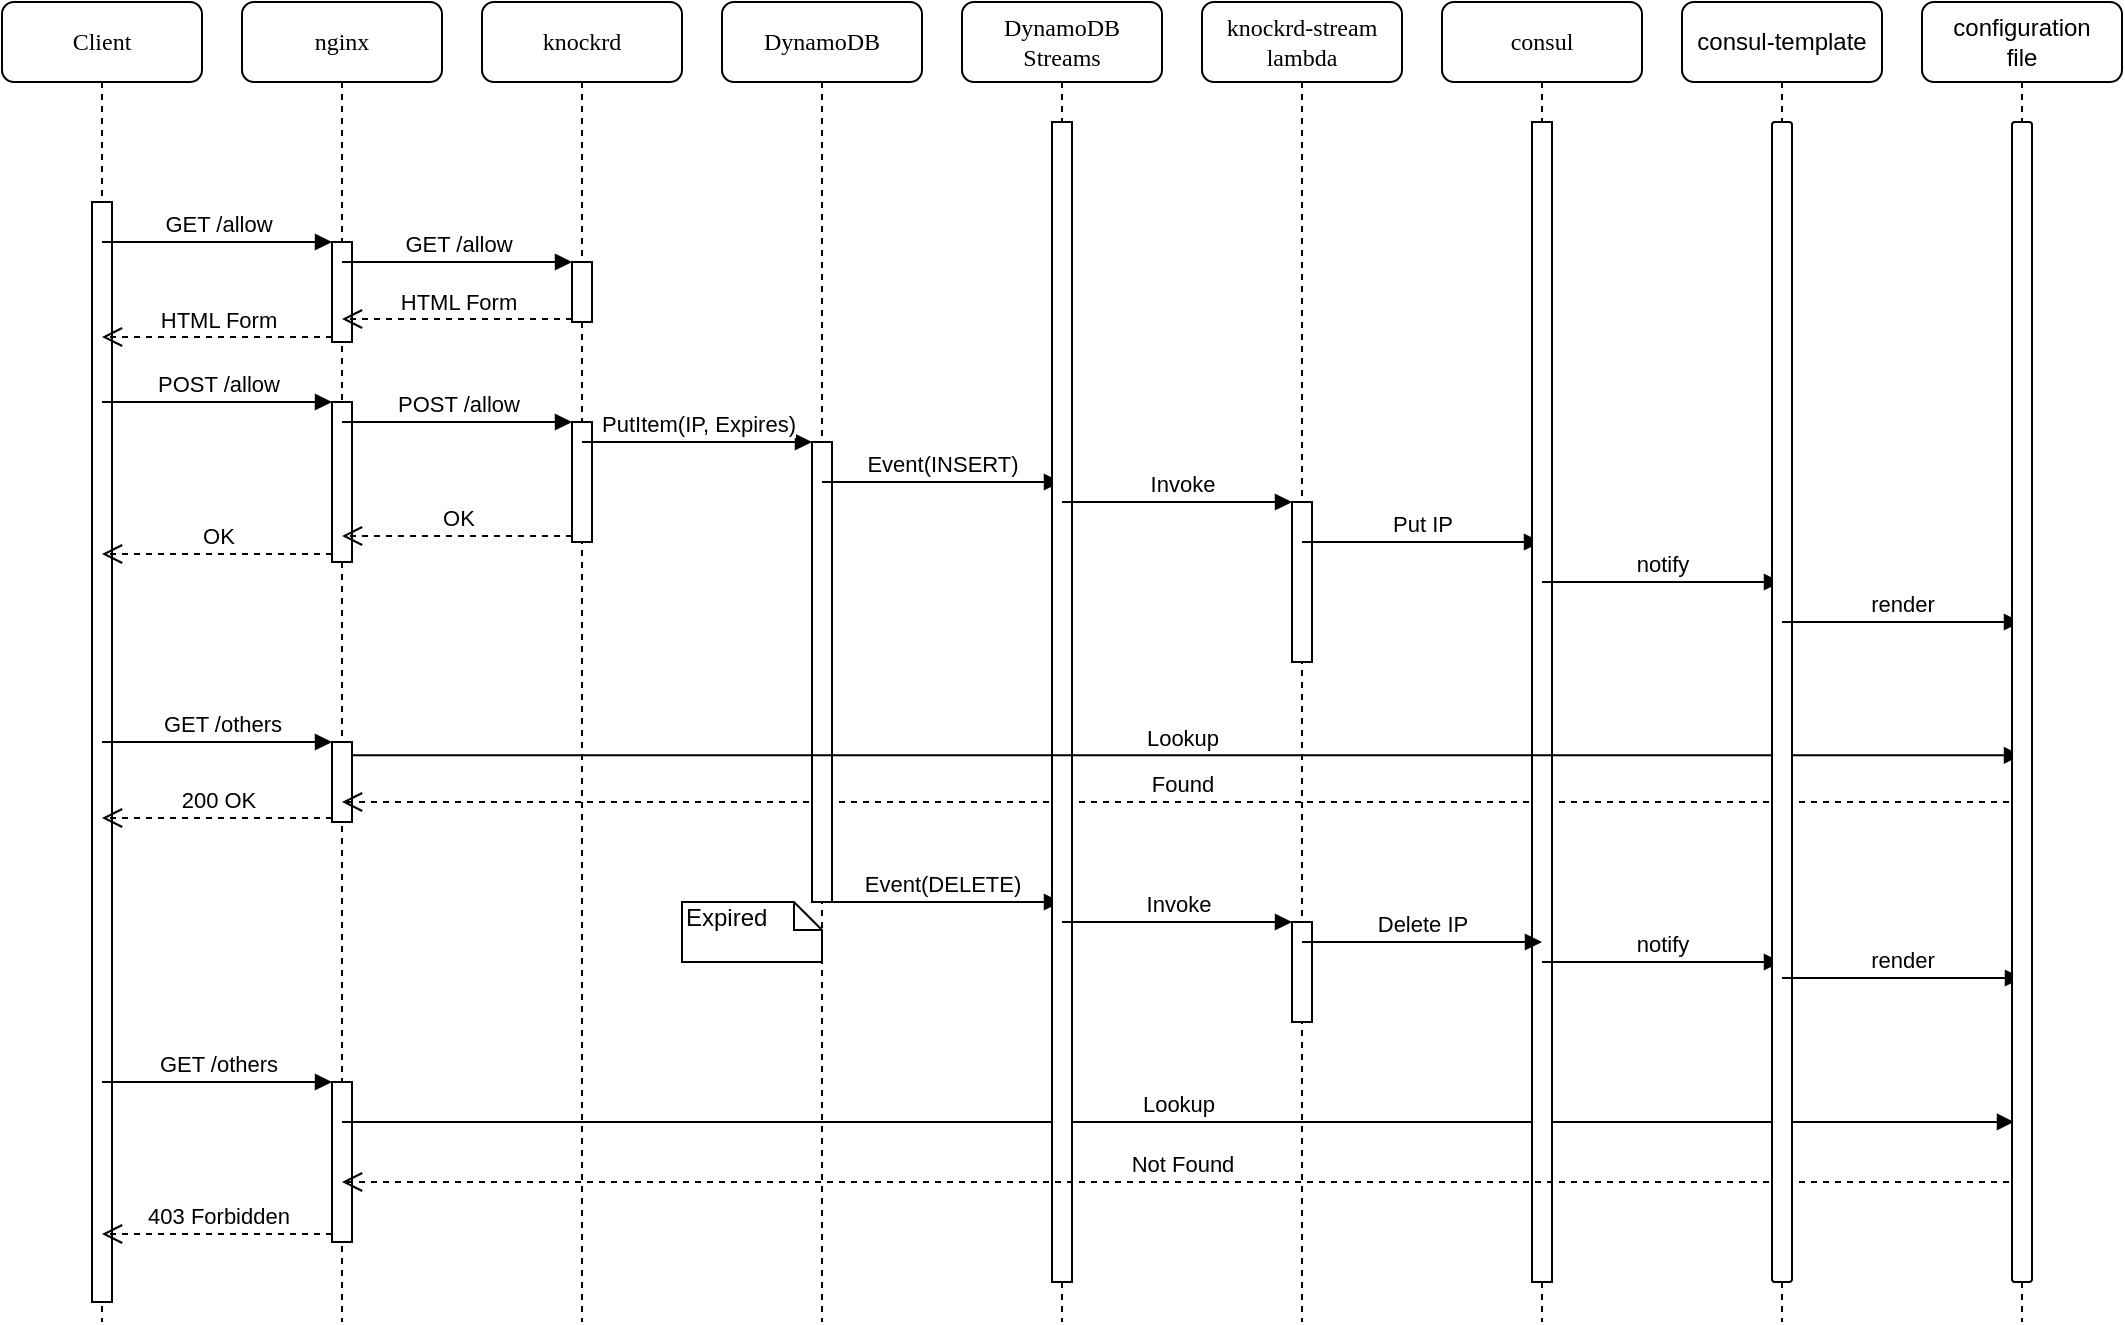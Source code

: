 <mxfile version="13.0.1" type="device"><diagram name="Page-1" id="13e1069c-82ec-6db2-03f1-153e76fe0fe0"><mxGraphModel dx="1307" dy="752" grid="1" gridSize="10" guides="1" tooltips="1" connect="1" arrows="1" fold="1" page="1" pageScale="1" pageWidth="1100" pageHeight="850" background="#ffffff" math="0" shadow="0"><root><mxCell id="0"/><mxCell id="1" parent="0"/><mxCell id="7baba1c4bc27f4b0-2" value="nginx" style="shape=umlLifeline;perimeter=lifelinePerimeter;whiteSpace=wrap;html=1;container=1;collapsible=0;recursiveResize=0;outlineConnect=0;rounded=1;shadow=0;comic=0;labelBackgroundColor=none;strokeWidth=1;fontFamily=Verdana;fontSize=12;align=center;" parent="1" vertex="1"><mxGeometry x="120" y="80" width="100" height="660" as="geometry"/></mxCell><mxCell id="HLxC7s3pfuDzu-_PS0x3-1" value="" style="html=1;points=[];perimeter=orthogonalPerimeter;" parent="7baba1c4bc27f4b0-2" vertex="1"><mxGeometry x="45" y="120" width="10" height="50" as="geometry"/></mxCell><mxCell id="HLxC7s3pfuDzu-_PS0x3-7" value="" style="html=1;points=[];perimeter=orthogonalPerimeter;" parent="7baba1c4bc27f4b0-2" vertex="1"><mxGeometry x="45" y="200" width="10" height="80" as="geometry"/></mxCell><mxCell id="HLxC7s3pfuDzu-_PS0x3-25" value="" style="html=1;points=[];perimeter=orthogonalPerimeter;" parent="7baba1c4bc27f4b0-2" vertex="1"><mxGeometry x="45" y="370" width="10" height="40" as="geometry"/></mxCell><mxCell id="HLxC7s3pfuDzu-_PS0x3-38" value="" style="html=1;points=[];perimeter=orthogonalPerimeter;" parent="7baba1c4bc27f4b0-2" vertex="1"><mxGeometry x="45" y="540" width="10" height="80" as="geometry"/></mxCell><mxCell id="HLxC7s3pfuDzu-_PS0x3-41" value="Lookup" style="html=1;verticalAlign=bottom;endArrow=block;entryX=0.1;entryY=0.862;entryDx=0;entryDy=0;entryPerimeter=0;" parent="7baba1c4bc27f4b0-2" target="JggVuE72-849uatF9eh6-6" edge="1"><mxGeometry width="80" relative="1" as="geometry"><mxPoint x="50" y="560" as="sourcePoint"/><mxPoint x="130" y="560" as="targetPoint"/></mxGeometry></mxCell><mxCell id="HLxC7s3pfuDzu-_PS0x3-42" value="Found" style="html=1;verticalAlign=bottom;endArrow=open;dashed=1;endSize=8;" parent="7baba1c4bc27f4b0-2" source="JggVuE72-849uatF9eh6-5" edge="1"><mxGeometry relative="1" as="geometry"><mxPoint x="130" y="400" as="sourcePoint"/><mxPoint x="50" y="400" as="targetPoint"/></mxGeometry></mxCell><mxCell id="7baba1c4bc27f4b0-3" value="knockrd" style="shape=umlLifeline;perimeter=lifelinePerimeter;whiteSpace=wrap;html=1;container=1;collapsible=0;recursiveResize=0;outlineConnect=0;rounded=1;shadow=0;comic=0;labelBackgroundColor=none;strokeWidth=1;fontFamily=Verdana;fontSize=12;align=center;" parent="1" vertex="1"><mxGeometry x="240" y="80" width="100" height="660" as="geometry"/></mxCell><mxCell id="HLxC7s3pfuDzu-_PS0x3-4" value="" style="html=1;points=[];perimeter=orthogonalPerimeter;" parent="7baba1c4bc27f4b0-3" vertex="1"><mxGeometry x="45" y="130" width="10" height="30" as="geometry"/></mxCell><mxCell id="HLxC7s3pfuDzu-_PS0x3-10" value="" style="html=1;points=[];perimeter=orthogonalPerimeter;" parent="7baba1c4bc27f4b0-3" vertex="1"><mxGeometry x="45" y="210" width="10" height="60" as="geometry"/></mxCell><mxCell id="7baba1c4bc27f4b0-4" value="DynamoDB" style="shape=umlLifeline;perimeter=lifelinePerimeter;whiteSpace=wrap;html=1;container=1;collapsible=0;recursiveResize=0;outlineConnect=0;rounded=1;shadow=0;comic=0;labelBackgroundColor=none;strokeWidth=1;fontFamily=Verdana;fontSize=12;align=center;" parent="1" vertex="1"><mxGeometry x="360" y="80" width="100" height="660" as="geometry"/></mxCell><mxCell id="HLxC7s3pfuDzu-_PS0x3-13" value="" style="html=1;points=[];perimeter=orthogonalPerimeter;" parent="7baba1c4bc27f4b0-4" vertex="1"><mxGeometry x="45" y="220" width="10" height="230" as="geometry"/></mxCell><mxCell id="HLxC7s3pfuDzu-_PS0x3-18" value="Event(INSERT)" style="html=1;verticalAlign=bottom;endArrow=block;" parent="7baba1c4bc27f4b0-4" target="7baba1c4bc27f4b0-5" edge="1"><mxGeometry width="80" relative="1" as="geometry"><mxPoint x="50" y="240" as="sourcePoint"/><mxPoint x="130" y="240" as="targetPoint"/></mxGeometry></mxCell><mxCell id="HLxC7s3pfuDzu-_PS0x3-34" value="Event(DELETE)" style="html=1;verticalAlign=bottom;endArrow=block;" parent="7baba1c4bc27f4b0-4" target="7baba1c4bc27f4b0-5" edge="1"><mxGeometry x="0.004" width="80" relative="1" as="geometry"><mxPoint x="50" y="450" as="sourcePoint"/><mxPoint x="130" y="450" as="targetPoint"/><mxPoint as="offset"/></mxGeometry></mxCell><mxCell id="7baba1c4bc27f4b0-5" value="DynamoDB&lt;br&gt;Streams" style="shape=umlLifeline;perimeter=lifelinePerimeter;whiteSpace=wrap;html=1;container=1;collapsible=0;recursiveResize=0;outlineConnect=0;rounded=1;shadow=0;comic=0;labelBackgroundColor=none;strokeWidth=1;fontFamily=Verdana;fontSize=12;align=center;" parent="1" vertex="1"><mxGeometry x="480" y="80" width="100" height="660" as="geometry"/></mxCell><mxCell id="HLxC7s3pfuDzu-_PS0x3-22" value="" style="html=1;points=[];perimeter=orthogonalPerimeter;" parent="7baba1c4bc27f4b0-5" vertex="1"><mxGeometry x="45" y="60" width="10" height="580" as="geometry"/></mxCell><mxCell id="7baba1c4bc27f4b0-6" value="knockrd-stream&lt;br&gt;lambda" style="shape=umlLifeline;perimeter=lifelinePerimeter;whiteSpace=wrap;html=1;container=1;collapsible=0;recursiveResize=0;outlineConnect=0;rounded=1;shadow=0;comic=0;labelBackgroundColor=none;strokeWidth=1;fontFamily=Verdana;fontSize=12;align=center;" parent="1" vertex="1"><mxGeometry x="600" y="80" width="100" height="660" as="geometry"/></mxCell><mxCell id="HLxC7s3pfuDzu-_PS0x3-19" value="" style="html=1;points=[];perimeter=orthogonalPerimeter;" parent="7baba1c4bc27f4b0-6" vertex="1"><mxGeometry x="45" y="250" width="10" height="80" as="geometry"/></mxCell><mxCell id="HLxC7s3pfuDzu-_PS0x3-23" value="Put IP" style="html=1;verticalAlign=bottom;endArrow=block;" parent="7baba1c4bc27f4b0-6" target="HLxC7s3pfuDzu-_PS0x3-16" edge="1"><mxGeometry width="80" relative="1" as="geometry"><mxPoint x="50" y="270" as="sourcePoint"/><mxPoint x="130" y="270" as="targetPoint"/></mxGeometry></mxCell><mxCell id="HLxC7s3pfuDzu-_PS0x3-31" value="" style="html=1;points=[];perimeter=orthogonalPerimeter;" parent="7baba1c4bc27f4b0-6" vertex="1"><mxGeometry x="45" y="460" width="10" height="50" as="geometry"/></mxCell><mxCell id="7baba1c4bc27f4b0-8" value="Client" style="shape=umlLifeline;perimeter=lifelinePerimeter;whiteSpace=wrap;html=1;container=1;collapsible=0;recursiveResize=0;outlineConnect=0;rounded=1;shadow=0;comic=0;labelBackgroundColor=none;strokeWidth=1;fontFamily=Verdana;fontSize=12;align=center;" parent="1" vertex="1"><mxGeometry y="80" width="100" height="660" as="geometry"/></mxCell><mxCell id="7baba1c4bc27f4b0-9" value="" style="html=1;points=[];perimeter=orthogonalPerimeter;rounded=0;shadow=0;comic=0;labelBackgroundColor=none;strokeWidth=1;fontFamily=Verdana;fontSize=12;align=center;" parent="7baba1c4bc27f4b0-8" vertex="1"><mxGeometry x="45" y="100" width="10" height="550" as="geometry"/></mxCell><mxCell id="HLxC7s3pfuDzu-_PS0x3-2" value="GET /allow" style="html=1;verticalAlign=bottom;endArrow=block;entryX=0;entryY=0;" parent="1" source="7baba1c4bc27f4b0-8" target="HLxC7s3pfuDzu-_PS0x3-1" edge="1"><mxGeometry relative="1" as="geometry"><mxPoint x="105" y="200" as="sourcePoint"/></mxGeometry></mxCell><mxCell id="HLxC7s3pfuDzu-_PS0x3-3" value="HTML Form" style="html=1;verticalAlign=bottom;endArrow=open;dashed=1;endSize=8;exitX=0;exitY=0.95;" parent="1" source="HLxC7s3pfuDzu-_PS0x3-1" target="7baba1c4bc27f4b0-8" edge="1"><mxGeometry relative="1" as="geometry"><mxPoint x="105" y="276" as="targetPoint"/></mxGeometry></mxCell><mxCell id="HLxC7s3pfuDzu-_PS0x3-5" value="GET /allow" style="html=1;verticalAlign=bottom;endArrow=block;entryX=0;entryY=0;" parent="1" source="7baba1c4bc27f4b0-2" target="HLxC7s3pfuDzu-_PS0x3-4" edge="1"><mxGeometry relative="1" as="geometry"><mxPoint x="265" y="210" as="sourcePoint"/></mxGeometry></mxCell><mxCell id="HLxC7s3pfuDzu-_PS0x3-6" value="HTML Form" style="html=1;verticalAlign=bottom;endArrow=open;dashed=1;endSize=8;exitX=0;exitY=0.95;" parent="1" source="HLxC7s3pfuDzu-_PS0x3-4" target="7baba1c4bc27f4b0-2" edge="1"><mxGeometry relative="1" as="geometry"><mxPoint x="265" y="286" as="targetPoint"/></mxGeometry></mxCell><mxCell id="HLxC7s3pfuDzu-_PS0x3-8" value="POST /allow" style="html=1;verticalAlign=bottom;endArrow=block;entryX=0;entryY=0;" parent="1" source="7baba1c4bc27f4b0-8" target="HLxC7s3pfuDzu-_PS0x3-7" edge="1"><mxGeometry relative="1" as="geometry"><mxPoint x="105" y="280" as="sourcePoint"/></mxGeometry></mxCell><mxCell id="HLxC7s3pfuDzu-_PS0x3-9" value="OK" style="html=1;verticalAlign=bottom;endArrow=open;dashed=1;endSize=8;exitX=0;exitY=0.95;" parent="1" source="HLxC7s3pfuDzu-_PS0x3-7" target="7baba1c4bc27f4b0-8" edge="1"><mxGeometry relative="1" as="geometry"><mxPoint x="105" y="356" as="targetPoint"/></mxGeometry></mxCell><mxCell id="HLxC7s3pfuDzu-_PS0x3-11" value="POST /allow" style="html=1;verticalAlign=bottom;endArrow=block;entryX=0;entryY=0;" parent="1" source="7baba1c4bc27f4b0-2" target="HLxC7s3pfuDzu-_PS0x3-10" edge="1"><mxGeometry relative="1" as="geometry"><mxPoint x="265" y="290" as="sourcePoint"/></mxGeometry></mxCell><mxCell id="HLxC7s3pfuDzu-_PS0x3-12" value="OK" style="html=1;verticalAlign=bottom;endArrow=open;dashed=1;endSize=8;exitX=0;exitY=0.95;" parent="1" source="HLxC7s3pfuDzu-_PS0x3-10" target="7baba1c4bc27f4b0-2" edge="1"><mxGeometry relative="1" as="geometry"><mxPoint x="265" y="366" as="targetPoint"/></mxGeometry></mxCell><mxCell id="HLxC7s3pfuDzu-_PS0x3-14" value="PutItem(IP, Expires)" style="html=1;verticalAlign=bottom;endArrow=block;entryX=0;entryY=0;" parent="1" source="7baba1c4bc27f4b0-3" target="HLxC7s3pfuDzu-_PS0x3-13" edge="1"><mxGeometry relative="1" as="geometry"><mxPoint x="405" y="300" as="sourcePoint"/></mxGeometry></mxCell><mxCell id="HLxC7s3pfuDzu-_PS0x3-16" value="consul" style="shape=umlLifeline;perimeter=lifelinePerimeter;whiteSpace=wrap;html=1;container=1;collapsible=0;recursiveResize=0;outlineConnect=0;rounded=1;shadow=0;comic=0;labelBackgroundColor=none;strokeWidth=1;fontFamily=Verdana;fontSize=12;align=center;" parent="1" vertex="1"><mxGeometry x="720" y="80" width="100" height="660" as="geometry"/></mxCell><mxCell id="HLxC7s3pfuDzu-_PS0x3-17" value="" style="html=1;points=[];perimeter=orthogonalPerimeter;" parent="HLxC7s3pfuDzu-_PS0x3-16" vertex="1"><mxGeometry x="45" y="60" width="10" height="580" as="geometry"/></mxCell><mxCell id="JggVuE72-849uatF9eh6-4" value="notify" style="html=1;verticalAlign=bottom;endArrow=block;" edge="1" parent="HLxC7s3pfuDzu-_PS0x3-16" target="JggVuE72-849uatF9eh6-2"><mxGeometry width="80" relative="1" as="geometry"><mxPoint x="50" y="290" as="sourcePoint"/><mxPoint x="130" y="290" as="targetPoint"/></mxGeometry></mxCell><mxCell id="JggVuE72-849uatF9eh6-9" value="notify" style="html=1;verticalAlign=bottom;endArrow=block;" edge="1" parent="HLxC7s3pfuDzu-_PS0x3-16" target="JggVuE72-849uatF9eh6-2"><mxGeometry width="80" relative="1" as="geometry"><mxPoint x="50" y="480" as="sourcePoint"/><mxPoint x="130" y="480" as="targetPoint"/></mxGeometry></mxCell><mxCell id="HLxC7s3pfuDzu-_PS0x3-20" value="Invoke" style="html=1;verticalAlign=bottom;endArrow=block;entryX=0;entryY=0;" parent="1" source="7baba1c4bc27f4b0-5" target="HLxC7s3pfuDzu-_PS0x3-19" edge="1"><mxGeometry x="0.041" relative="1" as="geometry"><mxPoint x="685" y="330" as="sourcePoint"/><mxPoint as="offset"/></mxGeometry></mxCell><mxCell id="HLxC7s3pfuDzu-_PS0x3-26" value="GET /others" style="html=1;verticalAlign=bottom;endArrow=block;entryX=0;entryY=0;" parent="1" source="7baba1c4bc27f4b0-8" target="HLxC7s3pfuDzu-_PS0x3-25" edge="1"><mxGeometry x="0.041" relative="1" as="geometry"><mxPoint x="105" y="450" as="sourcePoint"/><mxPoint as="offset"/></mxGeometry></mxCell><mxCell id="HLxC7s3pfuDzu-_PS0x3-27" value="200 OK" style="html=1;verticalAlign=bottom;endArrow=open;dashed=1;endSize=8;exitX=0;exitY=0.95;" parent="1" source="HLxC7s3pfuDzu-_PS0x3-25" target="7baba1c4bc27f4b0-8" edge="1"><mxGeometry relative="1" as="geometry"><mxPoint x="105" y="526" as="targetPoint"/></mxGeometry></mxCell><mxCell id="HLxC7s3pfuDzu-_PS0x3-28" value="Lookup" style="html=1;verticalAlign=bottom;endArrow=block;exitX=1;exitY=0.167;exitDx=0;exitDy=0;exitPerimeter=0;" parent="1" source="HLxC7s3pfuDzu-_PS0x3-25" target="JggVuE72-849uatF9eh6-5" edge="1"><mxGeometry x="-0.006" width="80" relative="1" as="geometry"><mxPoint x="400" y="380" as="sourcePoint"/><mxPoint x="480" y="380" as="targetPoint"/><mxPoint as="offset"/></mxGeometry></mxCell><mxCell id="HLxC7s3pfuDzu-_PS0x3-30" value="Expired" style="shape=note;whiteSpace=wrap;html=1;size=14;verticalAlign=top;align=left;spacingTop=-6;" parent="1" vertex="1"><mxGeometry x="340" y="530" width="70" height="30" as="geometry"/></mxCell><mxCell id="HLxC7s3pfuDzu-_PS0x3-32" value="Invoke" style="html=1;verticalAlign=bottom;endArrow=block;entryX=0;entryY=0;" parent="1" source="7baba1c4bc27f4b0-5" target="HLxC7s3pfuDzu-_PS0x3-31" edge="1"><mxGeometry relative="1" as="geometry"><mxPoint x="675" y="530" as="sourcePoint"/></mxGeometry></mxCell><mxCell id="HLxC7s3pfuDzu-_PS0x3-37" value="Delete IP" style="html=1;verticalAlign=bottom;endArrow=block;" parent="1" edge="1" source="7baba1c4bc27f4b0-6"><mxGeometry width="80" relative="1" as="geometry"><mxPoint x="770" y="550" as="sourcePoint"/><mxPoint x="770" y="550" as="targetPoint"/></mxGeometry></mxCell><mxCell id="HLxC7s3pfuDzu-_PS0x3-39" value="GET /others" style="html=1;verticalAlign=bottom;endArrow=block;entryX=0;entryY=0;" parent="1" source="7baba1c4bc27f4b0-8" target="HLxC7s3pfuDzu-_PS0x3-38" edge="1"><mxGeometry relative="1" as="geometry"><mxPoint x="115" y="620" as="sourcePoint"/></mxGeometry></mxCell><mxCell id="HLxC7s3pfuDzu-_PS0x3-40" value="403 Forbidden" style="html=1;verticalAlign=bottom;endArrow=open;dashed=1;endSize=8;exitX=0;exitY=0.95;" parent="1" source="HLxC7s3pfuDzu-_PS0x3-38" target="7baba1c4bc27f4b0-8" edge="1"><mxGeometry relative="1" as="geometry"><mxPoint x="115" y="696" as="targetPoint"/></mxGeometry></mxCell><mxCell id="HLxC7s3pfuDzu-_PS0x3-43" value="Not Found" style="html=1;verticalAlign=bottom;endArrow=open;dashed=1;endSize=8;" parent="1" target="7baba1c4bc27f4b0-2" edge="1" source="JggVuE72-849uatF9eh6-5"><mxGeometry relative="1" as="geometry"><mxPoint x="890" y="670" as="sourcePoint"/><mxPoint x="810" y="660" as="targetPoint"/><Array as="points"><mxPoint x="550" y="670"/></Array></mxGeometry></mxCell><mxCell id="JggVuE72-849uatF9eh6-2" value="consul-template" style="shape=umlLifeline;perimeter=lifelinePerimeter;whiteSpace=wrap;html=1;container=1;collapsible=0;recursiveResize=0;outlineConnect=0;rounded=1;" vertex="1" parent="1"><mxGeometry x="840" y="80" width="100" height="660" as="geometry"/></mxCell><mxCell id="JggVuE72-849uatF9eh6-3" value="" style="html=1;points=[];perimeter=orthogonalPerimeter;rounded=1;" vertex="1" parent="JggVuE72-849uatF9eh6-2"><mxGeometry x="45" y="60" width="10" height="580" as="geometry"/></mxCell><mxCell id="JggVuE72-849uatF9eh6-8" value="render" style="html=1;verticalAlign=bottom;endArrow=block;" edge="1" parent="JggVuE72-849uatF9eh6-2" target="JggVuE72-849uatF9eh6-5"><mxGeometry width="80" relative="1" as="geometry"><mxPoint x="50" y="310" as="sourcePoint"/><mxPoint x="130" y="310" as="targetPoint"/></mxGeometry></mxCell><mxCell id="JggVuE72-849uatF9eh6-12" value="render" style="html=1;verticalAlign=bottom;endArrow=block;" edge="1" parent="JggVuE72-849uatF9eh6-2"><mxGeometry width="80" relative="1" as="geometry"><mxPoint x="50" y="488" as="sourcePoint"/><mxPoint x="170" y="488" as="targetPoint"/></mxGeometry></mxCell><mxCell id="JggVuE72-849uatF9eh6-5" value="configuration&lt;br&gt;file" style="shape=umlLifeline;perimeter=lifelinePerimeter;whiteSpace=wrap;html=1;container=1;collapsible=0;recursiveResize=0;outlineConnect=0;rounded=1;" vertex="1" parent="1"><mxGeometry x="960" y="80" width="100" height="660" as="geometry"/></mxCell><mxCell id="JggVuE72-849uatF9eh6-6" value="" style="html=1;points=[];perimeter=orthogonalPerimeter;rounded=1;" vertex="1" parent="JggVuE72-849uatF9eh6-5"><mxGeometry x="45" y="60" width="10" height="580" as="geometry"/></mxCell></root></mxGraphModel></diagram></mxfile>